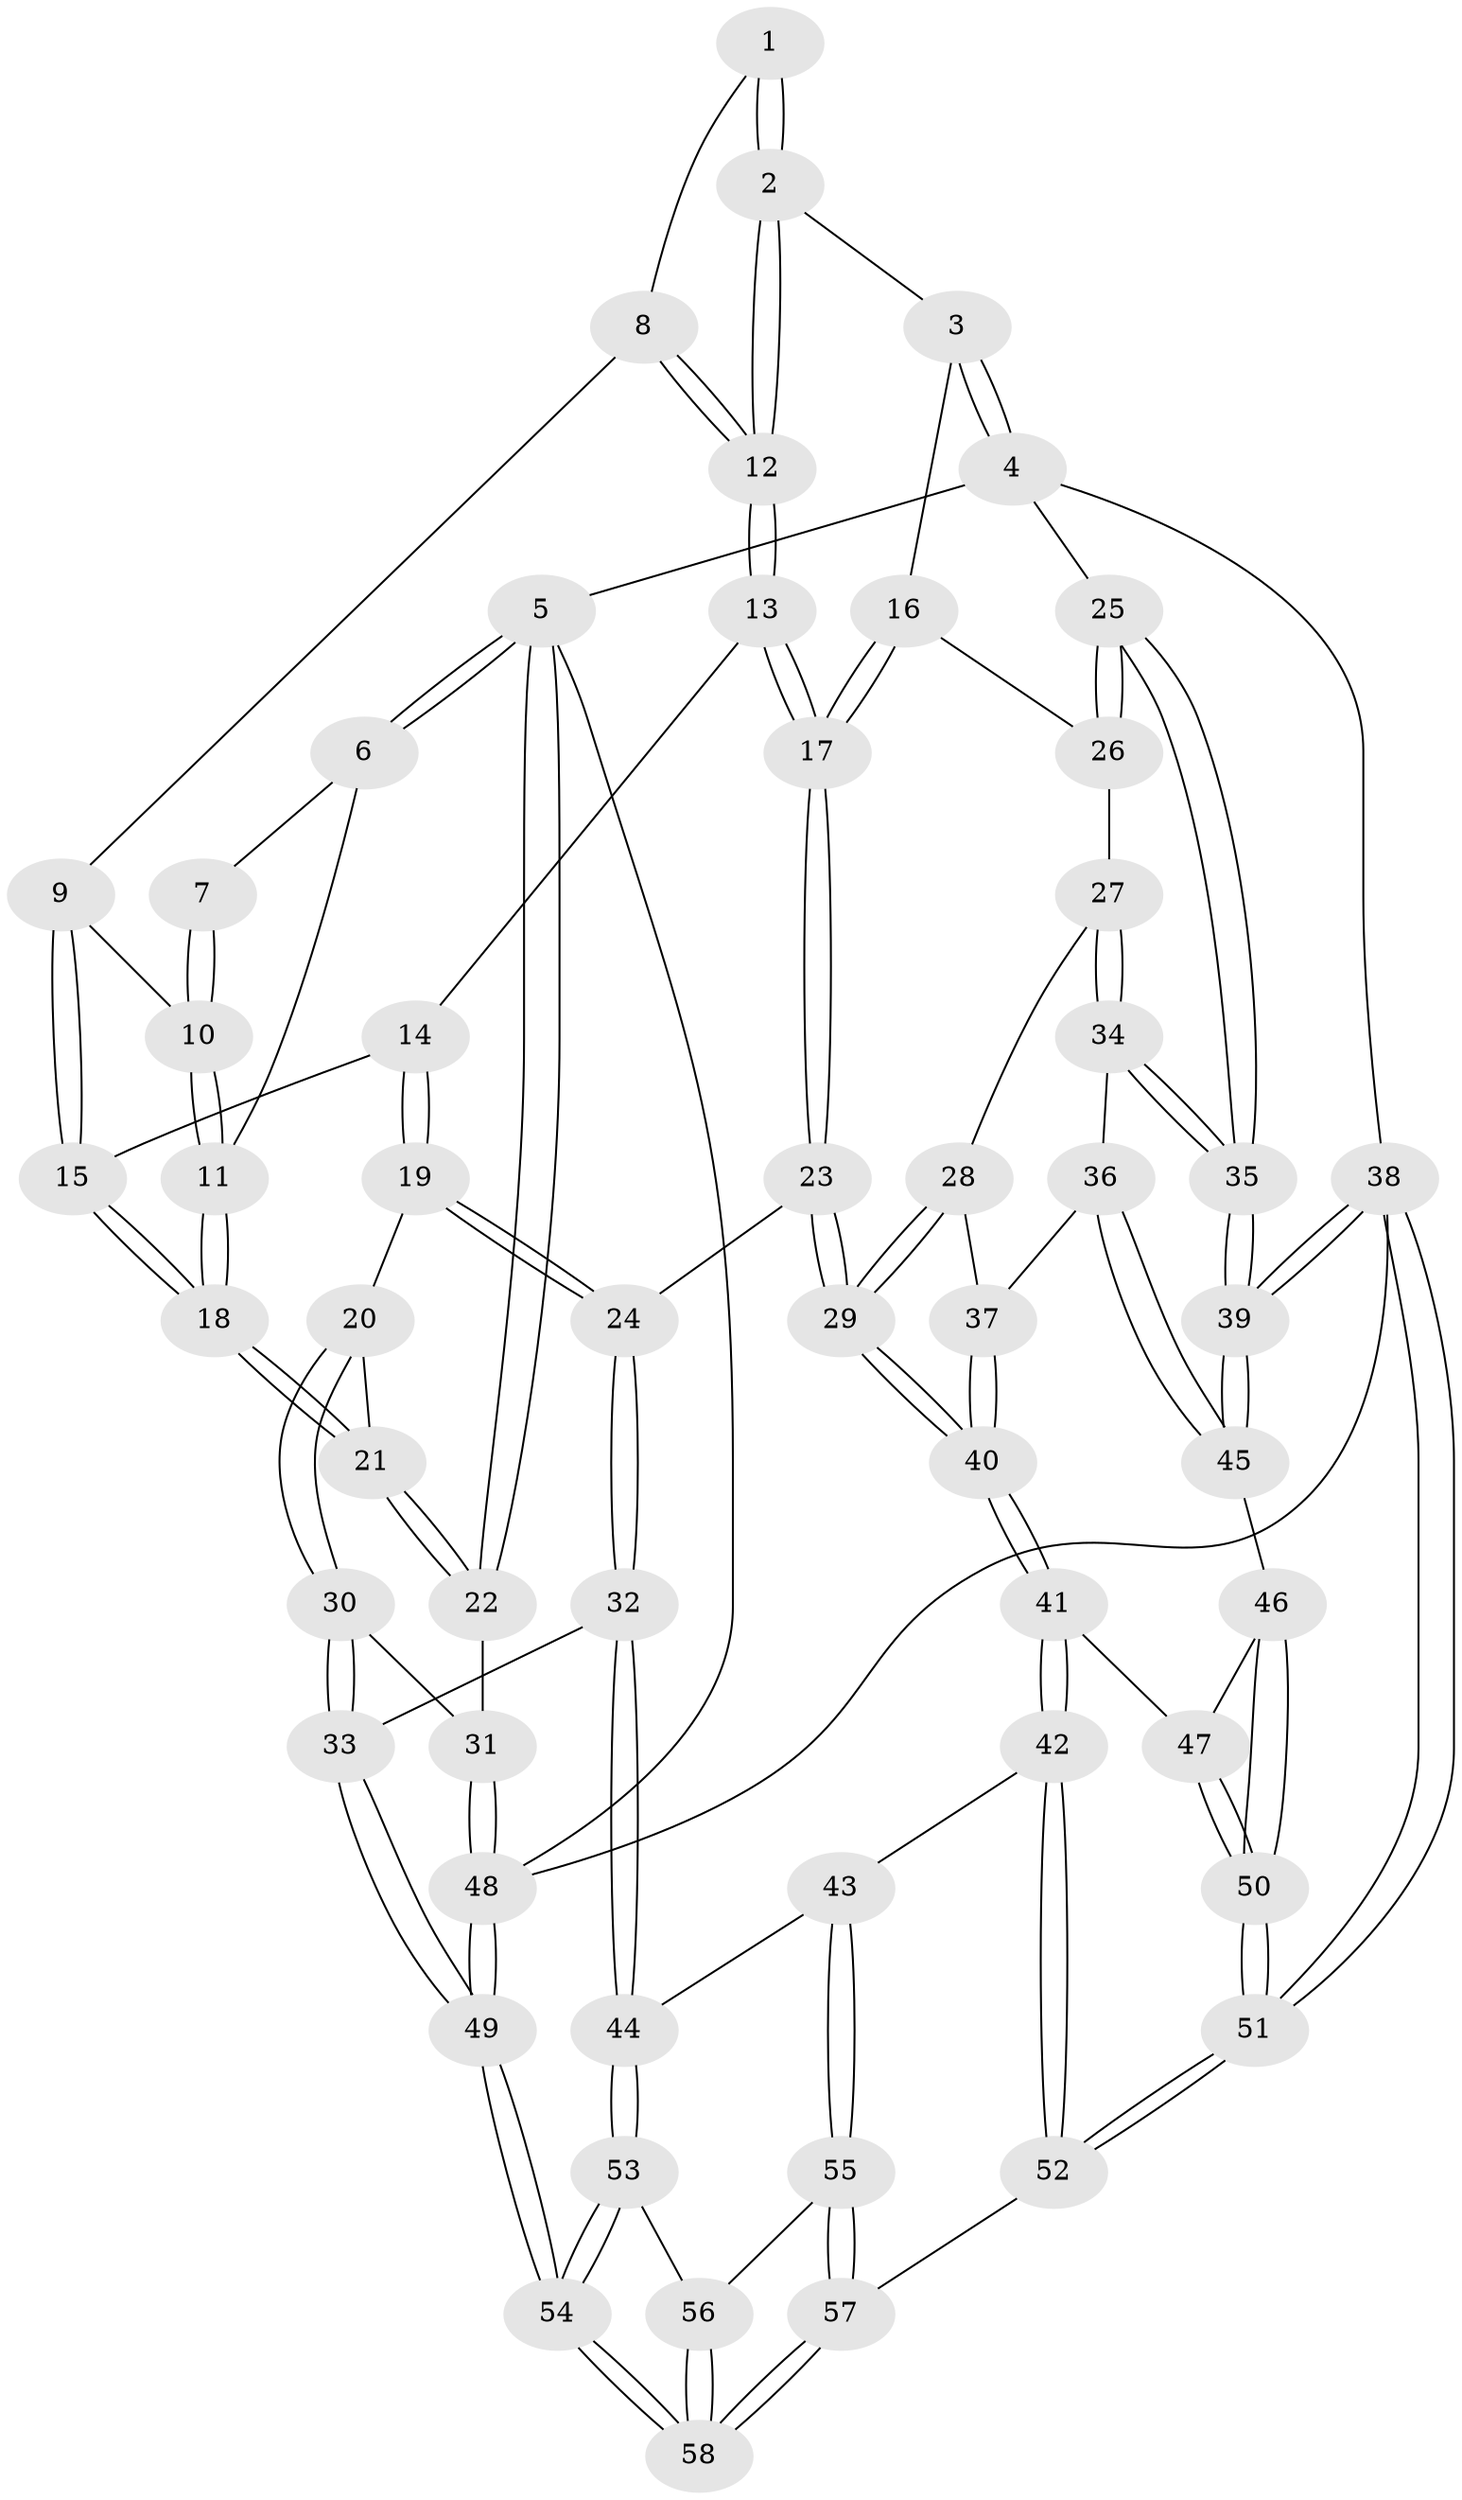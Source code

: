 // Generated by graph-tools (version 1.1) at 2025/27/03/09/25 03:27:09]
// undirected, 58 vertices, 142 edges
graph export_dot {
graph [start="1"]
  node [color=gray90,style=filled];
  1 [pos="+0.44271270779559896+0"];
  2 [pos="+0.7838425635071352+0"];
  3 [pos="+0.8111311228820524+0"];
  4 [pos="+1+0"];
  5 [pos="+0+0"];
  6 [pos="+0+0"];
  7 [pos="+0.15543015946415073+0"];
  8 [pos="+0.3855766554381856+0.10237597789473936"];
  9 [pos="+0.34970897987673033+0.13273747596797125"];
  10 [pos="+0.21724861032139856+0.18616953022061683"];
  11 [pos="+0.16770583986230478+0.24323758724171568"];
  12 [pos="+0.5096926446647003+0.2602993091411726"];
  13 [pos="+0.5116178681931165+0.31464908969093147"];
  14 [pos="+0.38923205901389457+0.3161616928016016"];
  15 [pos="+0.3648707579146983+0.29679519805884463"];
  16 [pos="+0.7896339262222607+0.30109689734362266"];
  17 [pos="+0.608204548612929+0.44170651225085145"];
  18 [pos="+0.15742282592322787+0.2650391547475578"];
  19 [pos="+0.3131001442749855+0.4261418356373775"];
  20 [pos="+0.24555807200895896+0.41294600464082243"];
  21 [pos="+0.12569884748612067+0.29968605821031474"];
  22 [pos="+0+0.3832883278004051"];
  23 [pos="+0.6056006597555403+0.45518917292432115"];
  24 [pos="+0.39288101747570103+0.5145366222075289"];
  25 [pos="+1+0.3491502792017461"];
  26 [pos="+0.8686755332967105+0.3480731845595502"];
  27 [pos="+0.8991782084528671+0.5051839599108134"];
  28 [pos="+0.8909397076763205+0.514340566687269"];
  29 [pos="+0.669073195124871+0.6320222378241355"];
  30 [pos="+0.18162949550174537+0.6810074351733235"];
  31 [pos="+0+0.5099790134893766"];
  32 [pos="+0.2658862574170248+0.726389688893255"];
  33 [pos="+0.21892946437628885+0.7154670044719181"];
  34 [pos="+1+0.5586368473417379"];
  35 [pos="+1+0.5448884340774391"];
  36 [pos="+0.9285024047973807+0.659326898843102"];
  37 [pos="+0.9204897621049186+0.656908720433395"];
  38 [pos="+1+1"];
  39 [pos="+1+0.9307200540518678"];
  40 [pos="+0.6710288592262955+0.6704642431494742"];
  41 [pos="+0.660746622026796+0.7090942338644561"];
  42 [pos="+0.5677062513962398+0.7929491110764013"];
  43 [pos="+0.4064787386294163+0.7879231350196764"];
  44 [pos="+0.3041502280700367+0.7597516082282953"];
  45 [pos="+0.9699615937411863+0.8370449991565673"];
  46 [pos="+0.9222787748342967+0.8449282268006071"];
  47 [pos="+0.7249024527171557+0.7585660129789966"];
  48 [pos="+0+1"];
  49 [pos="+0+1"];
  50 [pos="+0.8118613424299282+1"];
  51 [pos="+0.7601602611780208+1"];
  52 [pos="+0.6275525801682735+1"];
  53 [pos="+0.28533599827714323+0.8586356998077048"];
  54 [pos="+0+1"];
  55 [pos="+0.40074306182392727+0.9883302933604834"];
  56 [pos="+0.2999781172030559+0.9623626110969612"];
  57 [pos="+0.45955279100841123+1"];
  58 [pos="+0.27174374134062296+1"];
  1 -- 2;
  1 -- 2;
  1 -- 8;
  2 -- 3;
  2 -- 12;
  2 -- 12;
  3 -- 4;
  3 -- 4;
  3 -- 16;
  4 -- 5;
  4 -- 25;
  4 -- 38;
  5 -- 6;
  5 -- 6;
  5 -- 22;
  5 -- 22;
  5 -- 48;
  6 -- 7;
  6 -- 11;
  7 -- 10;
  7 -- 10;
  8 -- 9;
  8 -- 12;
  8 -- 12;
  9 -- 10;
  9 -- 15;
  9 -- 15;
  10 -- 11;
  10 -- 11;
  11 -- 18;
  11 -- 18;
  12 -- 13;
  12 -- 13;
  13 -- 14;
  13 -- 17;
  13 -- 17;
  14 -- 15;
  14 -- 19;
  14 -- 19;
  15 -- 18;
  15 -- 18;
  16 -- 17;
  16 -- 17;
  16 -- 26;
  17 -- 23;
  17 -- 23;
  18 -- 21;
  18 -- 21;
  19 -- 20;
  19 -- 24;
  19 -- 24;
  20 -- 21;
  20 -- 30;
  20 -- 30;
  21 -- 22;
  21 -- 22;
  22 -- 31;
  23 -- 24;
  23 -- 29;
  23 -- 29;
  24 -- 32;
  24 -- 32;
  25 -- 26;
  25 -- 26;
  25 -- 35;
  25 -- 35;
  26 -- 27;
  27 -- 28;
  27 -- 34;
  27 -- 34;
  28 -- 29;
  28 -- 29;
  28 -- 37;
  29 -- 40;
  29 -- 40;
  30 -- 31;
  30 -- 33;
  30 -- 33;
  31 -- 48;
  31 -- 48;
  32 -- 33;
  32 -- 44;
  32 -- 44;
  33 -- 49;
  33 -- 49;
  34 -- 35;
  34 -- 35;
  34 -- 36;
  35 -- 39;
  35 -- 39;
  36 -- 37;
  36 -- 45;
  36 -- 45;
  37 -- 40;
  37 -- 40;
  38 -- 39;
  38 -- 39;
  38 -- 51;
  38 -- 51;
  38 -- 48;
  39 -- 45;
  39 -- 45;
  40 -- 41;
  40 -- 41;
  41 -- 42;
  41 -- 42;
  41 -- 47;
  42 -- 43;
  42 -- 52;
  42 -- 52;
  43 -- 44;
  43 -- 55;
  43 -- 55;
  44 -- 53;
  44 -- 53;
  45 -- 46;
  46 -- 47;
  46 -- 50;
  46 -- 50;
  47 -- 50;
  47 -- 50;
  48 -- 49;
  48 -- 49;
  49 -- 54;
  49 -- 54;
  50 -- 51;
  50 -- 51;
  51 -- 52;
  51 -- 52;
  52 -- 57;
  53 -- 54;
  53 -- 54;
  53 -- 56;
  54 -- 58;
  54 -- 58;
  55 -- 56;
  55 -- 57;
  55 -- 57;
  56 -- 58;
  56 -- 58;
  57 -- 58;
  57 -- 58;
}
